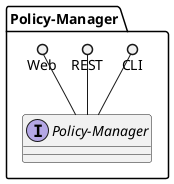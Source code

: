 @startuml

package "Policy-Manager" {
    interface "Policy-Manager" {

    }
    CLI ()-- "Policy-Manager"
    REST ()-- "Policy-Manager"
    Web ()-- "Policy-Manager"

}


@enduml

